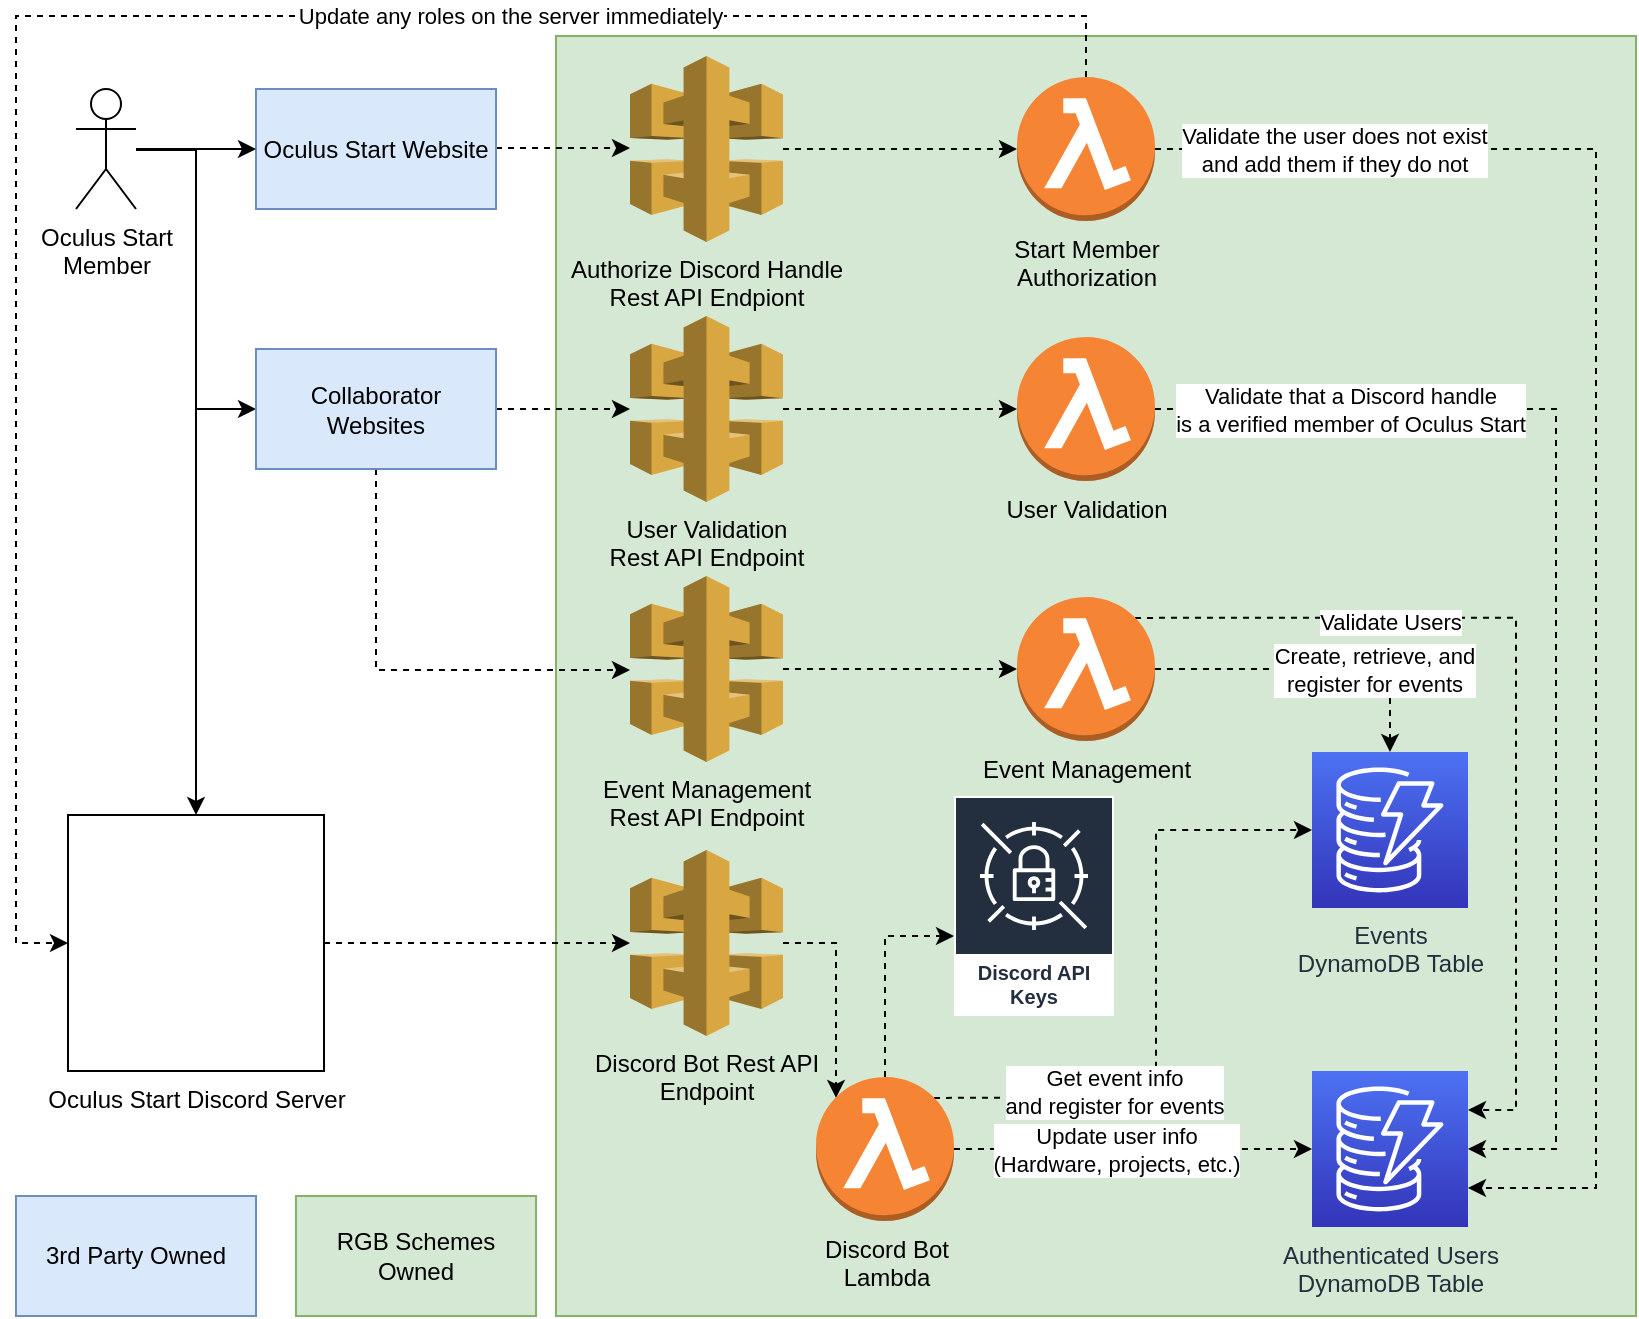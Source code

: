 <mxfile version="14.4.6" type="device"><diagram id="RIyVK-XJGP49oSCJvcVm" name="Page-1"><mxGraphModel dx="2062" dy="1098" grid="1" gridSize="10" guides="1" tooltips="1" connect="1" arrows="1" fold="1" page="1" pageScale="1" pageWidth="850" pageHeight="1100" math="0" shadow="0"><root><mxCell id="0"/><mxCell id="1" parent="0"/><mxCell id="uqmFbLqjzbV420JdiKKn-1" value="" style="rounded=0;whiteSpace=wrap;html=1;fillColor=#d5e8d4;strokeColor=#82b366;" parent="1" vertex="1"><mxGeometry x="280" y="20" width="540" height="640" as="geometry"/></mxCell><mxCell id="uqmFbLqjzbV420JdiKKn-8" style="edgeStyle=orthogonalEdgeStyle;rounded=0;orthogonalLoop=1;jettySize=auto;html=1;dashed=1;exitX=1;exitY=0.5;exitDx=0;exitDy=0;" parent="1" target="uqmFbLqjzbV420JdiKKn-4" edge="1"><mxGeometry relative="1" as="geometry"><mxPoint x="250" y="76" as="sourcePoint"/></mxGeometry></mxCell><mxCell id="uqmFbLqjzbV420JdiKKn-2" value="Oculus Start Website" style="rounded=0;whiteSpace=wrap;html=1;fillColor=#dae8fc;strokeColor=#6c8ebf;" parent="1" vertex="1"><mxGeometry x="130" y="46.5" width="120" height="60" as="geometry"/></mxCell><mxCell id="uqmFbLqjzbV420JdiKKn-6" style="edgeStyle=orthogonalEdgeStyle;rounded=0;orthogonalLoop=1;jettySize=auto;html=1;entryX=0;entryY=0.5;entryDx=0;entryDy=0;" parent="1" source="uqmFbLqjzbV420JdiKKn-3" target="uqmFbLqjzbV420JdiKKn-2" edge="1"><mxGeometry relative="1" as="geometry"/></mxCell><mxCell id="uqmFbLqjzbV420JdiKKn-25" style="edgeStyle=orthogonalEdgeStyle;rounded=0;orthogonalLoop=1;jettySize=auto;html=1;entryX=0.5;entryY=0;entryDx=0;entryDy=0;" parent="1" source="uqmFbLqjzbV420JdiKKn-3" target="uqmFbLqjzbV420JdiKKn-24" edge="1"><mxGeometry relative="1" as="geometry"><Array as="points"><mxPoint x="100" y="77"/></Array></mxGeometry></mxCell><mxCell id="uqmFbLqjzbV420JdiKKn-3" value="Oculus Start&lt;br&gt;Member" style="shape=umlActor;verticalLabelPosition=bottom;verticalAlign=top;html=1;outlineConnect=0;" parent="1" vertex="1"><mxGeometry x="40" y="46.5" width="30" height="60" as="geometry"/></mxCell><mxCell id="uqmFbLqjzbV420JdiKKn-12" style="edgeStyle=orthogonalEdgeStyle;rounded=0;orthogonalLoop=1;jettySize=auto;html=1;entryX=0;entryY=0.5;entryDx=0;entryDy=0;entryPerimeter=0;dashed=1;" parent="1" source="uqmFbLqjzbV420JdiKKn-4" target="uqmFbLqjzbV420JdiKKn-11" edge="1"><mxGeometry relative="1" as="geometry"/></mxCell><mxCell id="uqmFbLqjzbV420JdiKKn-4" value="Authorize Discord Handle&lt;br&gt;Rest API Endpiont" style="outlineConnect=0;dashed=0;verticalLabelPosition=bottom;verticalAlign=top;align=center;html=1;shape=mxgraph.aws3.api_gateway;fillColor=#D9A741;gradientColor=none;" parent="1" vertex="1"><mxGeometry x="317" y="30" width="76.5" height="93" as="geometry"/></mxCell><mxCell id="uqmFbLqjzbV420JdiKKn-76" style="edgeStyle=orthogonalEdgeStyle;rounded=0;orthogonalLoop=1;jettySize=auto;html=1;exitX=1;exitY=0.5;exitDx=0;exitDy=0;exitPerimeter=0;entryX=1;entryY=0.75;entryDx=0;entryDy=0;entryPerimeter=0;dashed=1;" parent="1" source="uqmFbLqjzbV420JdiKKn-11" target="uqmFbLqjzbV420JdiKKn-14" edge="1"><mxGeometry relative="1" as="geometry"><Array as="points"><mxPoint x="800" y="77"/><mxPoint x="800" y="596"/></Array></mxGeometry></mxCell><mxCell id="u1aM631QfO5LvsGasLex-4" value="Validate the user does not exist&lt;br&gt;and add them if they do not" style="edgeLabel;html=1;align=center;verticalAlign=middle;resizable=0;points=[];labelBackgroundColor=#ffffff;" vertex="1" connectable="0" parent="uqmFbLqjzbV420JdiKKn-76"><mxGeometry x="-0.655" y="1" relative="1" as="geometry"><mxPoint x="-49.5" y="1" as="offset"/></mxGeometry></mxCell><mxCell id="u1aM631QfO5LvsGasLex-2" style="edgeStyle=orthogonalEdgeStyle;rounded=0;orthogonalLoop=1;jettySize=auto;html=1;exitX=0.5;exitY=0;exitDx=0;exitDy=0;exitPerimeter=0;entryX=0;entryY=0.5;entryDx=0;entryDy=0;dashed=1;" edge="1" parent="1" source="uqmFbLqjzbV420JdiKKn-11" target="uqmFbLqjzbV420JdiKKn-24"><mxGeometry relative="1" as="geometry"><Array as="points"><mxPoint x="545" y="10"/><mxPoint x="10" y="10"/><mxPoint x="10" y="474"/></Array></mxGeometry></mxCell><mxCell id="u1aM631QfO5LvsGasLex-3" value="Update any roles on the server immediately" style="edgeLabel;html=1;align=center;verticalAlign=middle;resizable=0;points=[];" vertex="1" connectable="0" parent="u1aM631QfO5LvsGasLex-2"><mxGeometry x="-0.396" y="4" relative="1" as="geometry"><mxPoint y="-4" as="offset"/></mxGeometry></mxCell><mxCell id="uqmFbLqjzbV420JdiKKn-11" value="Start Member&lt;br&gt;Authorization" style="outlineConnect=0;dashed=0;verticalLabelPosition=bottom;verticalAlign=top;align=center;html=1;shape=mxgraph.aws3.lambda_function;fillColor=#F58534;gradientColor=none;" parent="1" vertex="1"><mxGeometry x="510.5" y="40.5" width="69" height="72" as="geometry"/></mxCell><mxCell id="uqmFbLqjzbV420JdiKKn-14" value="Authenticated Users&lt;br&gt;DynamoDB Table" style="points=[[0,0,0],[0.25,0,0],[0.5,0,0],[0.75,0,0],[1,0,0],[0,1,0],[0.25,1,0],[0.5,1,0],[0.75,1,0],[1,1,0],[0,0.25,0],[0,0.5,0],[0,0.75,0],[1,0.25,0],[1,0.5,0],[1,0.75,0]];outlineConnect=0;fontColor=#232F3E;gradientColor=#4D72F3;gradientDirection=north;fillColor=#3334B9;strokeColor=#ffffff;dashed=0;verticalLabelPosition=bottom;verticalAlign=top;align=center;html=1;fontSize=12;fontStyle=0;aspect=fixed;shape=mxgraph.aws4.resourceIcon;resIcon=mxgraph.aws4.dynamodb;" parent="1" vertex="1"><mxGeometry x="658" y="537.5" width="78" height="78" as="geometry"/></mxCell><mxCell id="u1aM631QfO5LvsGasLex-41" style="edgeStyle=orthogonalEdgeStyle;rounded=0;orthogonalLoop=1;jettySize=auto;html=1;dashed=1;startArrow=none;startFill=0;endArrow=classic;endFill=1;" edge="1" parent="1" source="uqmFbLqjzbV420JdiKKn-24" target="dLIhJnnSE6JZPEZerzcS-7"><mxGeometry relative="1" as="geometry"/></mxCell><mxCell id="uqmFbLqjzbV420JdiKKn-24" value="Oculus Start Discord Server" style="shape=image;html=1;verticalAlign=top;verticalLabelPosition=bottom;labelBackgroundColor=#ffffff;imageAspect=0;aspect=fixed;image=https://cdn4.iconfinder.com/data/icons/logos-and-brands/512/91_Discord_logo_logos-128.png;imageBorder=#000000;" parent="1" vertex="1"><mxGeometry x="36" y="409.5" width="128" height="128" as="geometry"/></mxCell><mxCell id="uqmFbLqjzbV420JdiKKn-27" value="3rd Party Owned" style="rounded=0;whiteSpace=wrap;html=1;fillColor=#dae8fc;strokeColor=#6c8ebf;" parent="1" vertex="1"><mxGeometry x="10" y="600" width="120" height="60" as="geometry"/></mxCell><mxCell id="uqmFbLqjzbV420JdiKKn-29" value="RGB Schemes&lt;br&gt;Owned" style="rounded=0;whiteSpace=wrap;html=1;fillColor=#d5e8d4;strokeColor=#82b366;" parent="1" vertex="1"><mxGeometry x="150" y="600" width="120" height="60" as="geometry"/></mxCell><mxCell id="uqmFbLqjzbV420JdiKKn-45" value="Events&lt;br&gt;DynamoDB Table" style="points=[[0,0,0],[0.25,0,0],[0.5,0,0],[0.75,0,0],[1,0,0],[0,1,0],[0.25,1,0],[0.5,1,0],[0.75,1,0],[1,1,0],[0,0.25,0],[0,0.5,0],[0,0.75,0],[1,0.25,0],[1,0.5,0],[1,0.75,0]];outlineConnect=0;fontColor=#232F3E;gradientColor=#4D72F3;gradientDirection=north;fillColor=#3334B9;strokeColor=#ffffff;dashed=0;verticalLabelPosition=bottom;verticalAlign=top;align=center;html=1;fontSize=12;fontStyle=0;aspect=fixed;shape=mxgraph.aws4.resourceIcon;resIcon=mxgraph.aws4.dynamodb;" parent="1" vertex="1"><mxGeometry x="658" y="378" width="78" height="78" as="geometry"/></mxCell><mxCell id="uqmFbLqjzbV420JdiKKn-58" style="edgeStyle=orthogonalEdgeStyle;rounded=0;orthogonalLoop=1;jettySize=auto;html=1;entryX=0.5;entryY=0;entryDx=0;entryDy=0;entryPerimeter=0;dashed=1;" parent="1" source="uqmFbLqjzbV420JdiKKn-31" target="uqmFbLqjzbV420JdiKKn-45" edge="1"><mxGeometry relative="1" as="geometry"/></mxCell><mxCell id="u1aM631QfO5LvsGasLex-10" value="Create, retrieve, and&lt;br&gt;register for events" style="edgeLabel;html=1;align=center;verticalAlign=middle;resizable=0;points=[];" vertex="1" connectable="0" parent="uqmFbLqjzbV420JdiKKn-58"><mxGeometry x="0.277" relative="1" as="geometry"><mxPoint x="7.5" as="offset"/></mxGeometry></mxCell><mxCell id="dLIhJnnSE6JZPEZerzcS-6" style="edgeStyle=orthogonalEdgeStyle;rounded=0;orthogonalLoop=1;jettySize=auto;html=1;exitX=0.855;exitY=0.145;exitDx=0;exitDy=0;exitPerimeter=0;entryX=1;entryY=0.25;entryDx=0;entryDy=0;entryPerimeter=0;dashed=1;" parent="1" source="uqmFbLqjzbV420JdiKKn-31" target="uqmFbLqjzbV420JdiKKn-14" edge="1"><mxGeometry relative="1" as="geometry"><Array as="points"><mxPoint x="760" y="311"/><mxPoint x="760" y="557"/></Array></mxGeometry></mxCell><mxCell id="u1aM631QfO5LvsGasLex-9" value="Validate Users" style="edgeLabel;html=1;align=center;verticalAlign=middle;resizable=0;points=[];" vertex="1" connectable="0" parent="dLIhJnnSE6JZPEZerzcS-6"><mxGeometry x="-0.722" y="-2" relative="1" as="geometry"><mxPoint x="63.5" as="offset"/></mxGeometry></mxCell><mxCell id="uqmFbLqjzbV420JdiKKn-31" value="Event Management" style="outlineConnect=0;dashed=0;verticalLabelPosition=bottom;verticalAlign=top;align=center;html=1;shape=mxgraph.aws3.lambda_function;fillColor=#F58534;gradientColor=none;" parent="1" vertex="1"><mxGeometry x="510.5" y="300.5" width="69" height="72" as="geometry"/></mxCell><mxCell id="uqmFbLqjzbV420JdiKKn-35" style="edgeStyle=orthogonalEdgeStyle;rounded=0;orthogonalLoop=1;jettySize=auto;html=1;entryX=0;entryY=0.5;entryDx=0;entryDy=0;entryPerimeter=0;dashed=1;" parent="1" source="uqmFbLqjzbV420JdiKKn-34" target="uqmFbLqjzbV420JdiKKn-31" edge="1"><mxGeometry relative="1" as="geometry"/></mxCell><mxCell id="uqmFbLqjzbV420JdiKKn-34" value="Event Management&lt;br&gt;Rest API Endpoint" style="outlineConnect=0;dashed=0;verticalLabelPosition=bottom;verticalAlign=top;align=center;html=1;shape=mxgraph.aws3.api_gateway;fillColor=#D9A741;gradientColor=none;" parent="1" vertex="1"><mxGeometry x="317" y="290" width="76.5" height="93" as="geometry"/></mxCell><mxCell id="u1aM631QfO5LvsGasLex-40" style="edgeStyle=orthogonalEdgeStyle;rounded=0;orthogonalLoop=1;jettySize=auto;html=1;entryX=0.145;entryY=0.145;entryDx=0;entryDy=0;entryPerimeter=0;dashed=1;startArrow=none;startFill=0;endArrow=classic;endFill=1;" edge="1" parent="1" source="dLIhJnnSE6JZPEZerzcS-7" target="dLIhJnnSE6JZPEZerzcS-9"><mxGeometry relative="1" as="geometry"/></mxCell><mxCell id="dLIhJnnSE6JZPEZerzcS-7" value="Discord Bot Rest API&lt;br&gt;Endpoint" style="outlineConnect=0;dashed=0;verticalLabelPosition=bottom;verticalAlign=top;align=center;html=1;shape=mxgraph.aws3.api_gateway;fillColor=#D9A741;gradientColor=none;" parent="1" vertex="1"><mxGeometry x="317" y="427" width="76.5" height="93" as="geometry"/></mxCell><mxCell id="u1aM631QfO5LvsGasLex-16" style="edgeStyle=orthogonalEdgeStyle;rounded=0;orthogonalLoop=1;jettySize=auto;html=1;entryX=0;entryY=0.5;entryDx=0;entryDy=0;entryPerimeter=0;startArrow=none;startFill=0;endArrow=classic;endFill=1;dashed=1;exitX=1;exitY=0.5;exitDx=0;exitDy=0;exitPerimeter=0;" edge="1" parent="1" source="dLIhJnnSE6JZPEZerzcS-9" target="uqmFbLqjzbV420JdiKKn-14"><mxGeometry relative="1" as="geometry"><Array as="points"><mxPoint x="540" y="576.5"/><mxPoint x="540" y="576.5"/></Array></mxGeometry></mxCell><mxCell id="u1aM631QfO5LvsGasLex-17" value="Update user info&lt;br&gt;(Hardware, projects, etc.)" style="edgeLabel;html=1;align=center;verticalAlign=middle;resizable=0;points=[];" vertex="1" connectable="0" parent="u1aM631QfO5LvsGasLex-16"><mxGeometry x="-0.137" y="-1" relative="1" as="geometry"><mxPoint x="4" y="-1" as="offset"/></mxGeometry></mxCell><mxCell id="u1aM631QfO5LvsGasLex-19" style="edgeStyle=orthogonalEdgeStyle;rounded=0;orthogonalLoop=1;jettySize=auto;html=1;entryX=0;entryY=0.5;entryDx=0;entryDy=0;entryPerimeter=0;dashed=1;startArrow=none;startFill=0;endArrow=classic;endFill=1;exitX=0.855;exitY=0.145;exitDx=0;exitDy=0;exitPerimeter=0;" edge="1" parent="1" source="dLIhJnnSE6JZPEZerzcS-9" target="uqmFbLqjzbV420JdiKKn-45"><mxGeometry relative="1" as="geometry"><Array as="points"><mxPoint x="580" y="551"/><mxPoint x="580" y="417"/></Array></mxGeometry></mxCell><mxCell id="u1aM631QfO5LvsGasLex-20" value="Get event info&lt;br&gt;and register for events" style="edgeLabel;html=1;align=center;verticalAlign=middle;resizable=0;points=[];" vertex="1" connectable="0" parent="u1aM631QfO5LvsGasLex-19"><mxGeometry x="-0.184" y="-1" relative="1" as="geometry"><mxPoint x="-22" y="17.09" as="offset"/></mxGeometry></mxCell><mxCell id="u1aM631QfO5LvsGasLex-22" style="edgeStyle=orthogonalEdgeStyle;rounded=0;orthogonalLoop=1;jettySize=auto;html=1;exitX=0.5;exitY=0;exitDx=0;exitDy=0;exitPerimeter=0;dashed=1;startArrow=none;startFill=0;endArrow=classic;endFill=1;" edge="1" parent="1" source="dLIhJnnSE6JZPEZerzcS-9" target="tnK6DhMkWSxfxEmFP5sY-1"><mxGeometry relative="1" as="geometry"><Array as="points"><mxPoint x="445" y="470"/></Array></mxGeometry></mxCell><mxCell id="dLIhJnnSE6JZPEZerzcS-9" value="Discord Bot&lt;br&gt;Lambda" style="outlineConnect=0;dashed=0;verticalLabelPosition=bottom;verticalAlign=top;align=center;html=1;shape=mxgraph.aws3.lambda_function;fillColor=#F58534;gradientColor=none;" parent="1" vertex="1"><mxGeometry x="410" y="540.5" width="69" height="72" as="geometry"/></mxCell><mxCell id="tnK6DhMkWSxfxEmFP5sY-1" value="Discord API Keys" style="outlineConnect=0;fontColor=#232F3E;gradientColor=none;strokeColor=#ffffff;fillColor=#232F3E;dashed=0;verticalLabelPosition=middle;verticalAlign=bottom;align=center;html=1;whiteSpace=wrap;fontSize=10;fontStyle=1;spacing=3;shape=mxgraph.aws4.productIcon;prIcon=mxgraph.aws4.secrets_manager;" parent="1" vertex="1"><mxGeometry x="479" y="400" width="80" height="110" as="geometry"/></mxCell><mxCell id="u1aM631QfO5LvsGasLex-15" style="edgeStyle=orthogonalEdgeStyle;rounded=0;orthogonalLoop=1;jettySize=auto;html=1;exitX=0;exitY=0.5;exitDx=0;exitDy=0;startArrow=classic;startFill=1;endArrow=none;endFill=0;" edge="1" parent="1" source="u1aM631QfO5LvsGasLex-6" target="uqmFbLqjzbV420JdiKKn-3"><mxGeometry relative="1" as="geometry"><Array as="points"><mxPoint x="100" y="207"/><mxPoint x="100" y="77"/></Array></mxGeometry></mxCell><mxCell id="u1aM631QfO5LvsGasLex-26" style="edgeStyle=orthogonalEdgeStyle;rounded=0;orthogonalLoop=1;jettySize=auto;html=1;dashed=1;startArrow=none;startFill=0;endArrow=classic;endFill=1;" edge="1" parent="1" source="u1aM631QfO5LvsGasLex-6" target="uqmFbLqjzbV420JdiKKn-34"><mxGeometry relative="1" as="geometry"><Array as="points"><mxPoint x="190" y="337"/></Array></mxGeometry></mxCell><mxCell id="u1aM631QfO5LvsGasLex-38" style="edgeStyle=orthogonalEdgeStyle;rounded=0;orthogonalLoop=1;jettySize=auto;html=1;dashed=1;startArrow=none;startFill=0;endArrow=classic;endFill=1;" edge="1" parent="1" source="u1aM631QfO5LvsGasLex-6" target="u1aM631QfO5LvsGasLex-35"><mxGeometry relative="1" as="geometry"/></mxCell><mxCell id="u1aM631QfO5LvsGasLex-6" value="Collaborator&lt;br&gt;Websites" style="rounded=0;whiteSpace=wrap;html=1;fillColor=#dae8fc;strokeColor=#6c8ebf;" vertex="1" parent="1"><mxGeometry x="130" y="176.5" width="120" height="60" as="geometry"/></mxCell><mxCell id="u1aM631QfO5LvsGasLex-36" style="edgeStyle=orthogonalEdgeStyle;rounded=0;orthogonalLoop=1;jettySize=auto;html=1;exitX=1;exitY=0.5;exitDx=0;exitDy=0;exitPerimeter=0;entryX=1;entryY=0.5;entryDx=0;entryDy=0;entryPerimeter=0;dashed=1;startArrow=none;startFill=0;endArrow=classic;endFill=1;" edge="1" parent="1" source="u1aM631QfO5LvsGasLex-33" target="uqmFbLqjzbV420JdiKKn-14"><mxGeometry relative="1" as="geometry"><Array as="points"><mxPoint x="780" y="207"/><mxPoint x="780" y="577"/></Array></mxGeometry></mxCell><mxCell id="u1aM631QfO5LvsGasLex-37" value="Validate that a Discord handle&lt;br&gt;is a verified member of Oculus Start" style="edgeLabel;html=1;align=center;verticalAlign=middle;resizable=0;points=[];" vertex="1" connectable="0" parent="u1aM631QfO5LvsGasLex-36"><mxGeometry x="-0.636" relative="1" as="geometry"><mxPoint x="-14.5" as="offset"/></mxGeometry></mxCell><mxCell id="u1aM631QfO5LvsGasLex-33" value="User Validation" style="outlineConnect=0;dashed=0;verticalLabelPosition=bottom;verticalAlign=top;align=center;html=1;shape=mxgraph.aws3.lambda_function;fillColor=#F58534;gradientColor=none;" vertex="1" parent="1"><mxGeometry x="510.5" y="170.5" width="69" height="72" as="geometry"/></mxCell><mxCell id="u1aM631QfO5LvsGasLex-34" style="edgeStyle=orthogonalEdgeStyle;rounded=0;orthogonalLoop=1;jettySize=auto;html=1;entryX=0;entryY=0.5;entryDx=0;entryDy=0;entryPerimeter=0;dashed=1;" edge="1" parent="1" source="u1aM631QfO5LvsGasLex-35" target="u1aM631QfO5LvsGasLex-33"><mxGeometry relative="1" as="geometry"/></mxCell><mxCell id="u1aM631QfO5LvsGasLex-35" value="User Validation&lt;br&gt;Rest API Endpoint" style="outlineConnect=0;dashed=0;verticalLabelPosition=bottom;verticalAlign=top;align=center;html=1;shape=mxgraph.aws3.api_gateway;fillColor=#D9A741;gradientColor=none;" vertex="1" parent="1"><mxGeometry x="317" y="160" width="76.5" height="93" as="geometry"/></mxCell></root></mxGraphModel></diagram></mxfile>